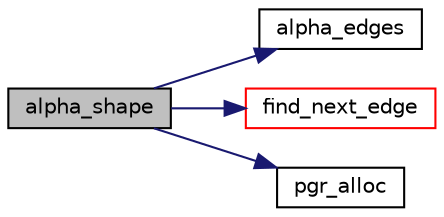 digraph "alpha_shape"
{
  edge [fontname="Helvetica",fontsize="10",labelfontname="Helvetica",labelfontsize="10"];
  node [fontname="Helvetica",fontsize="10",shape=record];
  rankdir="LR";
  Node1 [label="alpha_shape",height=0.2,width=0.4,color="black", fillcolor="grey75", style="filled" fontcolor="black"];
  Node1 -> Node2 [color="midnightblue",fontsize="10",style="solid",fontname="Helvetica"];
  Node2 [label="alpha_edges",height=0.2,width=0.4,color="black", fillcolor="white", style="filled",URL="$alpha__driver_8cpp.html#a269b1986c0b1002e29ca46fbd69d10c6"];
  Node1 -> Node3 [color="midnightblue",fontsize="10",style="solid",fontname="Helvetica"];
  Node3 [label="find_next_edge",height=0.2,width=0.4,color="red", fillcolor="white", style="filled",URL="$alpha__driver_8cpp.html#a09d6d4bec3c410ef9b9ae6cbd0559bdf"];
  Node1 -> Node4 [color="midnightblue",fontsize="10",style="solid",fontname="Helvetica"];
  Node4 [label="pgr_alloc",height=0.2,width=0.4,color="black", fillcolor="white", style="filled",URL="$pgr__alloc_8hpp.html#ac9d34b4a4d403ed9f24050b973087a9c",tooltip="allocates memory "];
}
